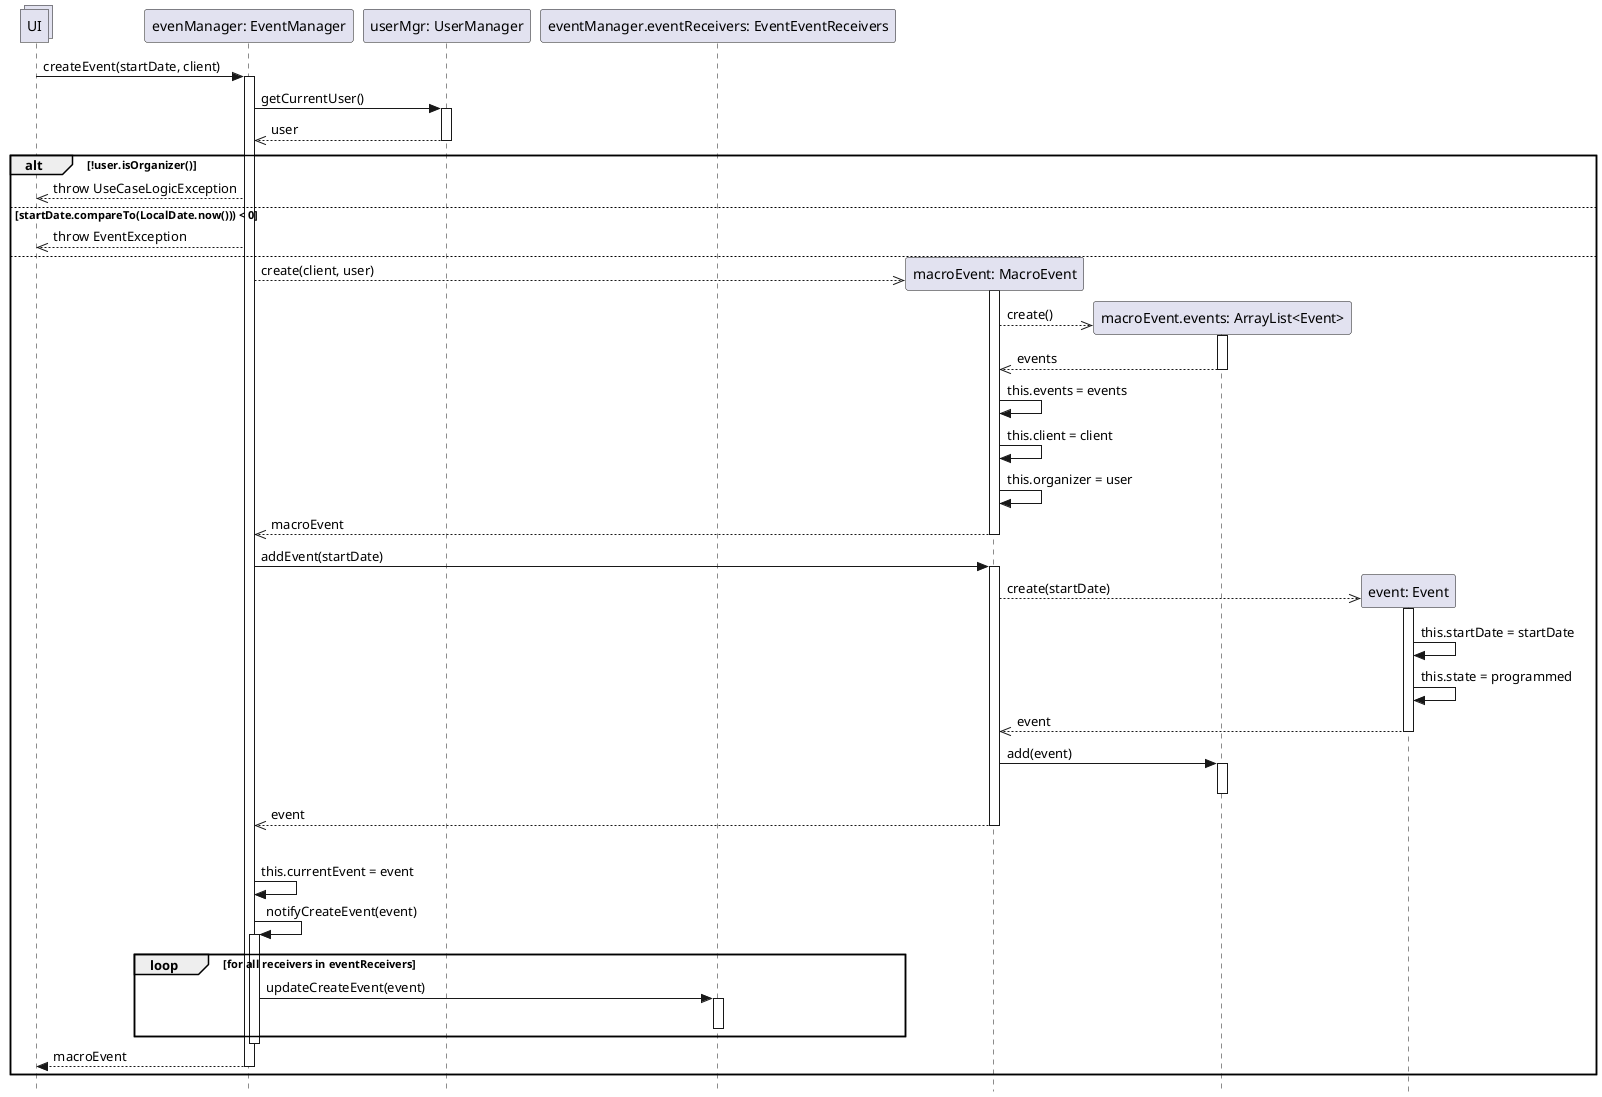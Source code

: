 @startuml
skinparam Style strictuml

collections UI
participant "evenManager: EventManager" as em
participant "userMgr: UserManager" as um
participant "eventManager.eventReceivers: EventEventReceivers" as eer

UI -> em: createEvent(startDate, client)
activate em
    em -> um: getCurrentUser()
    activate um
        em <<-- um: user
    deactivate um

    alt !user.isOrganizer()
        UI <<-- em: throw UseCaseLogicException
    else startDate.compareTo(LocalDate.now())) < 0
        UI <<-- em: throw EventException
    else
        participant "macroEvent: MacroEvent" as maev
        em -->> maev **: create(client, user)
        activate maev
            participant "macroEvent.events: ArrayList<Event>" as events
            maev -->> events**:create()
            activate events
                maev <<-- events: events
            deactivate events
            maev -> maev: this.events = events
            maev -> maev: this.client = client
            maev -> maev: this.organizer = user
            em <<-- maev: macroEvent
        deactivate maev

        em -> maev: addEvent(startDate)
        activate maev
            participant "event: Event" as ev
            maev -->> ev **: create(startDate)
            activate ev
                ev -> ev: this.startDate = startDate
                ev -> ev: this.state = programmed
                maev <<-- ev: event
            deactivate ev
            maev -> events: add(event)
            activate events
            deactivate events
            em <<-- maev: event
        deactivate maev
        |||
        em -> em: this.currentEvent = event
        em -> em: notifyCreateEvent(event)
        activate em
            loop for all receivers in eventReceivers
                em -> eer: updateCreateEvent(event)
                activate eer
                deactivate eer
            end
        deactivate em
        return macroEvent
    end

@enduml